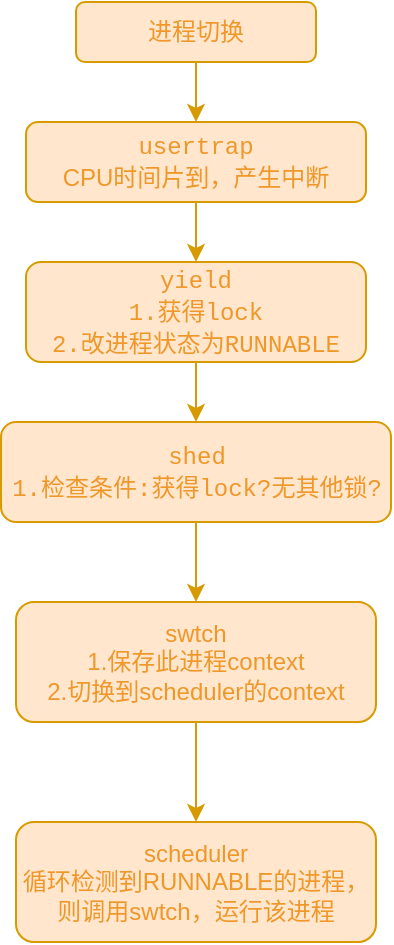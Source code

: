 <mxfile version="22.1.16" type="github">
  <diagram name="第 1 页" id="1ho18m5YslocJyV8p1p3">
    <mxGraphModel dx="1050" dy="565" grid="0" gridSize="10" guides="1" tooltips="1" connect="1" arrows="1" fold="1" page="1" pageScale="1" pageWidth="827" pageHeight="1169" math="0" shadow="0">
      <root>
        <mxCell id="0" />
        <mxCell id="1" parent="0" />
        <mxCell id="aEtwDK3V9bjBAhXqwe3G-5" value="" style="edgeStyle=orthogonalEdgeStyle;rounded=0;orthogonalLoop=1;jettySize=auto;html=1;labelBackgroundColor=none;fillColor=#ffe6cc;strokeColor=#d79b00;fontColor=#f09729;labelBorderColor=none;" edge="1" parent="1" source="aEtwDK3V9bjBAhXqwe3G-1" target="aEtwDK3V9bjBAhXqwe3G-4">
          <mxGeometry relative="1" as="geometry" />
        </mxCell>
        <mxCell id="aEtwDK3V9bjBAhXqwe3G-1" value="进程切换" style="rounded=1;whiteSpace=wrap;html=1;labelBackgroundColor=none;fillColor=#ffe6cc;strokeColor=#d79b00;fontColor=#f09729;labelBorderColor=none;" vertex="1" parent="1">
          <mxGeometry x="100" y="70" width="120" height="30" as="geometry" />
        </mxCell>
        <mxCell id="aEtwDK3V9bjBAhXqwe3G-7" value="" style="edgeStyle=orthogonalEdgeStyle;rounded=0;orthogonalLoop=1;jettySize=auto;html=1;labelBackgroundColor=none;fillColor=#ffe6cc;strokeColor=#d79b00;fontColor=#f09729;labelBorderColor=none;" edge="1" parent="1" source="aEtwDK3V9bjBAhXqwe3G-4" target="aEtwDK3V9bjBAhXqwe3G-6">
          <mxGeometry relative="1" as="geometry" />
        </mxCell>
        <mxCell id="aEtwDK3V9bjBAhXqwe3G-4" value="&lt;div style=&quot;font-family: Consolas, &amp;quot;Courier New&amp;quot;, monospace; line-height: 16px;&quot;&gt;usertrap&lt;/div&gt;CPU时间片到，产生中断" style="rounded=1;whiteSpace=wrap;html=1;labelBackgroundColor=none;fillColor=#ffe6cc;strokeColor=#d79b00;fontColor=#f09729;labelBorderColor=none;" vertex="1" parent="1">
          <mxGeometry x="75" y="130" width="170" height="40" as="geometry" />
        </mxCell>
        <mxCell id="aEtwDK3V9bjBAhXqwe3G-9" value="" style="edgeStyle=orthogonalEdgeStyle;rounded=0;orthogonalLoop=1;jettySize=auto;html=1;fillColor=#ffe6cc;strokeColor=#d79b00;fontColor=#f09729;labelBorderColor=none;" edge="1" parent="1" source="aEtwDK3V9bjBAhXqwe3G-6" target="aEtwDK3V9bjBAhXqwe3G-8">
          <mxGeometry relative="1" as="geometry" />
        </mxCell>
        <mxCell id="aEtwDK3V9bjBAhXqwe3G-6" value="&lt;div style=&quot;font-family: Consolas, &amp;quot;Courier New&amp;quot;, monospace; line-height: 16px;&quot;&gt;&lt;div style=&quot;line-height: 16px;&quot;&gt;yield&lt;/div&gt;&lt;div style=&quot;line-height: 16px;&quot;&gt;1.获得lock&lt;/div&gt;&lt;div style=&quot;line-height: 16px;&quot;&gt;2.改进程状态为RUNNABLE&lt;/div&gt;&lt;/div&gt;" style="rounded=1;whiteSpace=wrap;html=1;labelBackgroundColor=none;fillColor=#ffe6cc;strokeColor=#d79b00;fontColor=#f09729;labelBorderColor=none;" vertex="1" parent="1">
          <mxGeometry x="75" y="200" width="170" height="50" as="geometry" />
        </mxCell>
        <mxCell id="aEtwDK3V9bjBAhXqwe3G-13" value="" style="edgeStyle=orthogonalEdgeStyle;rounded=0;orthogonalLoop=1;jettySize=auto;html=1;fillColor=#ffe6cc;strokeColor=#d79b00;fontColor=#f09729;labelBorderColor=none;" edge="1" parent="1" source="aEtwDK3V9bjBAhXqwe3G-8" target="aEtwDK3V9bjBAhXqwe3G-12">
          <mxGeometry relative="1" as="geometry" />
        </mxCell>
        <mxCell id="aEtwDK3V9bjBAhXqwe3G-8" value="&lt;div style=&quot;font-family: Consolas, &amp;quot;Courier New&amp;quot;, monospace; line-height: 16px;&quot;&gt;&lt;div style=&quot;line-height: 16px;&quot;&gt;shed&lt;/div&gt;&lt;div style=&quot;line-height: 16px;&quot;&gt;1.检查条件:获得lock?无其他锁?&lt;/div&gt;&lt;/div&gt;" style="rounded=1;whiteSpace=wrap;html=1;labelBackgroundColor=none;fillColor=#ffe6cc;strokeColor=#d79b00;fontColor=#f09729;labelBorderColor=none;" vertex="1" parent="1">
          <mxGeometry x="62.5" y="280" width="195" height="50" as="geometry" />
        </mxCell>
        <mxCell id="aEtwDK3V9bjBAhXqwe3G-15" value="" style="edgeStyle=orthogonalEdgeStyle;rounded=0;orthogonalLoop=1;jettySize=auto;html=1;fillColor=#ffe6cc;strokeColor=#d79b00;fontColor=#f09729;labelBorderColor=none;" edge="1" parent="1" source="aEtwDK3V9bjBAhXqwe3G-12" target="aEtwDK3V9bjBAhXqwe3G-14">
          <mxGeometry relative="1" as="geometry" />
        </mxCell>
        <mxCell id="aEtwDK3V9bjBAhXqwe3G-12" value="swtch&lt;br&gt;1.保存此进程context&lt;br&gt;2.切换到scheduler的context" style="whiteSpace=wrap;html=1;fillColor=#ffe6cc;strokeColor=#d79b00;rounded=1;labelBackgroundColor=none;fontColor=#f09729;labelBorderColor=none;" vertex="1" parent="1">
          <mxGeometry x="70" y="370" width="180" height="60" as="geometry" />
        </mxCell>
        <mxCell id="aEtwDK3V9bjBAhXqwe3G-14" value="scheduler&lt;br&gt;循环检测到RUNNABLE的进程，则调用swtch，运行该进程" style="whiteSpace=wrap;html=1;fillColor=#ffe6cc;strokeColor=#d79b00;rounded=1;labelBackgroundColor=none;fontColor=#f09729;labelBorderColor=none;" vertex="1" parent="1">
          <mxGeometry x="70" y="480" width="180" height="60" as="geometry" />
        </mxCell>
      </root>
    </mxGraphModel>
  </diagram>
</mxfile>
